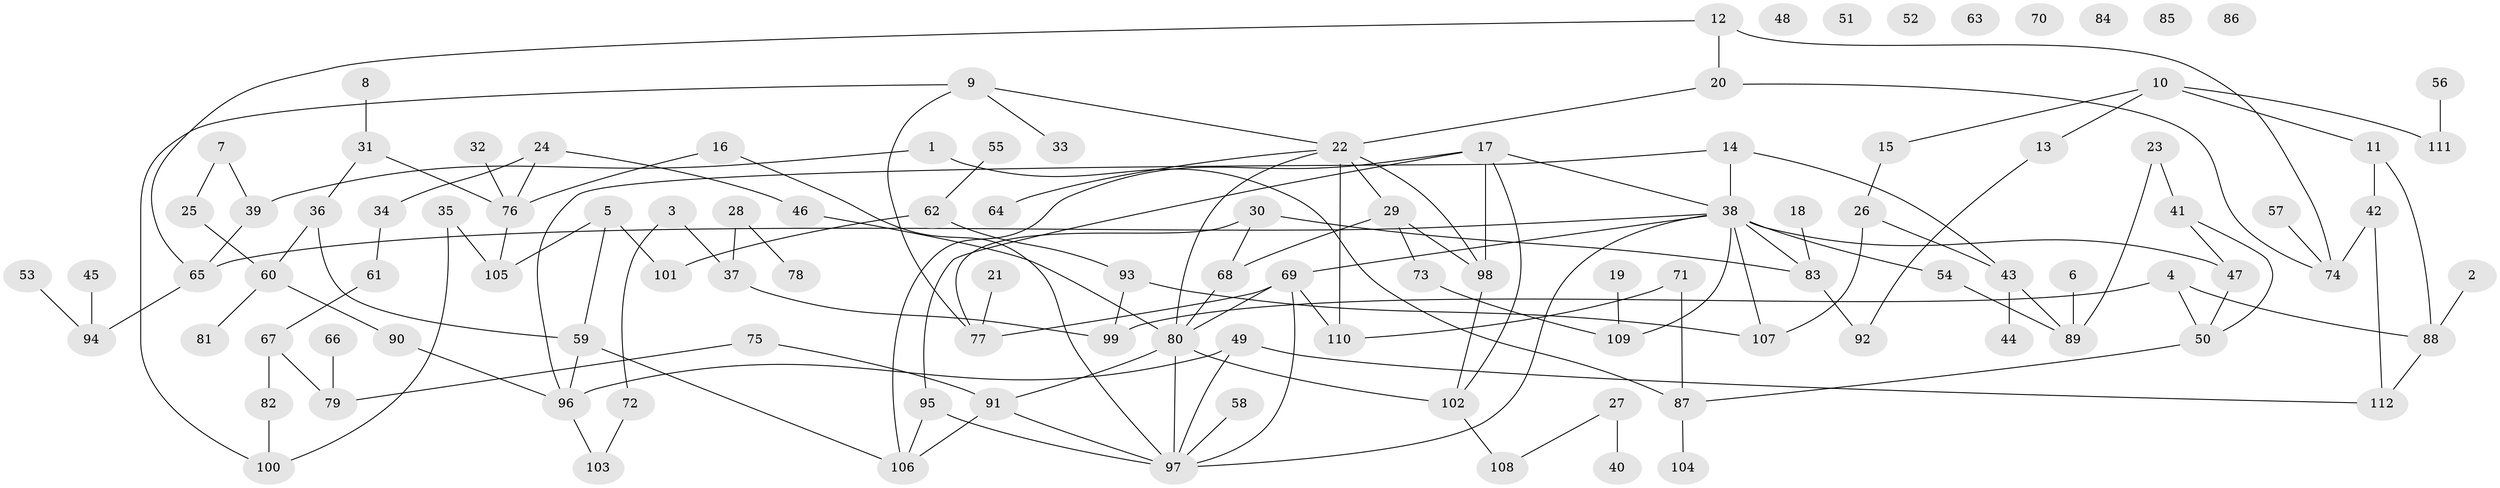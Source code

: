 // coarse degree distribution, {4: 0.13432835820895522, 1: 0.22388059701492538, 2: 0.26865671641791045, 3: 0.11940298507462686, 8: 0.029850746268656716, 7: 0.029850746268656716, 14: 0.014925373134328358, 6: 0.04477611940298507, 5: 0.014925373134328358, 0: 0.11940298507462686}
// Generated by graph-tools (version 1.1) at 2025/16/03/04/25 18:16:44]
// undirected, 112 vertices, 145 edges
graph export_dot {
graph [start="1"]
  node [color=gray90,style=filled];
  1;
  2;
  3;
  4;
  5;
  6;
  7;
  8;
  9;
  10;
  11;
  12;
  13;
  14;
  15;
  16;
  17;
  18;
  19;
  20;
  21;
  22;
  23;
  24;
  25;
  26;
  27;
  28;
  29;
  30;
  31;
  32;
  33;
  34;
  35;
  36;
  37;
  38;
  39;
  40;
  41;
  42;
  43;
  44;
  45;
  46;
  47;
  48;
  49;
  50;
  51;
  52;
  53;
  54;
  55;
  56;
  57;
  58;
  59;
  60;
  61;
  62;
  63;
  64;
  65;
  66;
  67;
  68;
  69;
  70;
  71;
  72;
  73;
  74;
  75;
  76;
  77;
  78;
  79;
  80;
  81;
  82;
  83;
  84;
  85;
  86;
  87;
  88;
  89;
  90;
  91;
  92;
  93;
  94;
  95;
  96;
  97;
  98;
  99;
  100;
  101;
  102;
  103;
  104;
  105;
  106;
  107;
  108;
  109;
  110;
  111;
  112;
  1 -- 39;
  1 -- 87;
  2 -- 88;
  3 -- 37;
  3 -- 72;
  4 -- 50;
  4 -- 88;
  4 -- 99;
  5 -- 59;
  5 -- 101;
  5 -- 105;
  6 -- 89;
  7 -- 25;
  7 -- 39;
  8 -- 31;
  9 -- 22;
  9 -- 33;
  9 -- 77;
  9 -- 100;
  10 -- 11;
  10 -- 13;
  10 -- 15;
  10 -- 111;
  11 -- 42;
  11 -- 88;
  12 -- 20;
  12 -- 65;
  12 -- 74;
  13 -- 92;
  14 -- 38;
  14 -- 43;
  14 -- 96;
  15 -- 26;
  16 -- 76;
  16 -- 97;
  17 -- 38;
  17 -- 95;
  17 -- 98;
  17 -- 102;
  17 -- 106;
  18 -- 83;
  19 -- 109;
  20 -- 22;
  20 -- 74;
  21 -- 77;
  22 -- 29;
  22 -- 64;
  22 -- 80;
  22 -- 98;
  22 -- 110;
  23 -- 41;
  23 -- 89;
  24 -- 34;
  24 -- 46;
  24 -- 76;
  25 -- 60;
  26 -- 43;
  26 -- 107;
  27 -- 40;
  27 -- 108;
  28 -- 37;
  28 -- 78;
  29 -- 68;
  29 -- 73;
  29 -- 98;
  30 -- 68;
  30 -- 77;
  30 -- 83;
  31 -- 36;
  31 -- 76;
  32 -- 76;
  34 -- 61;
  35 -- 100;
  35 -- 105;
  36 -- 59;
  36 -- 60;
  37 -- 99;
  38 -- 47;
  38 -- 54;
  38 -- 65;
  38 -- 69;
  38 -- 83;
  38 -- 97;
  38 -- 107;
  38 -- 109;
  39 -- 65;
  41 -- 47;
  41 -- 50;
  42 -- 74;
  42 -- 112;
  43 -- 44;
  43 -- 89;
  45 -- 94;
  46 -- 80;
  47 -- 50;
  49 -- 96;
  49 -- 97;
  49 -- 112;
  50 -- 87;
  53 -- 94;
  54 -- 89;
  55 -- 62;
  56 -- 111;
  57 -- 74;
  58 -- 97;
  59 -- 96;
  59 -- 106;
  60 -- 81;
  60 -- 90;
  61 -- 67;
  62 -- 93;
  62 -- 101;
  65 -- 94;
  66 -- 79;
  67 -- 79;
  67 -- 82;
  68 -- 80;
  69 -- 77;
  69 -- 80;
  69 -- 97;
  69 -- 110;
  71 -- 87;
  71 -- 110;
  72 -- 103;
  73 -- 109;
  75 -- 79;
  75 -- 91;
  76 -- 105;
  80 -- 91;
  80 -- 97;
  80 -- 102;
  82 -- 100;
  83 -- 92;
  87 -- 104;
  88 -- 112;
  90 -- 96;
  91 -- 97;
  91 -- 106;
  93 -- 99;
  93 -- 107;
  95 -- 97;
  95 -- 106;
  96 -- 103;
  98 -- 102;
  102 -- 108;
}
